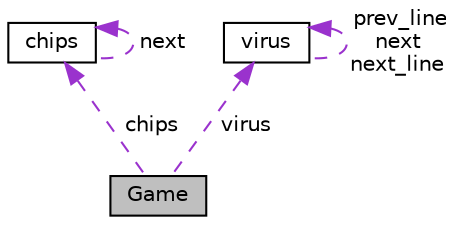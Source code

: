 digraph "Game"
{
 // LATEX_PDF_SIZE
  edge [fontname="Helvetica",fontsize="10",labelfontname="Helvetica",labelfontsize="10"];
  node [fontname="Helvetica",fontsize="10",shape=record];
  Node1 [label="Game",height=0.2,width=0.4,color="black", fillcolor="grey75", style="filled", fontcolor="black",tooltip="Structure d'un plateau de jeu."];
  Node2 -> Node1 [dir="back",color="darkorchid3",fontsize="10",style="dashed",label=" chips" ,fontname="Helvetica"];
  Node2 [label="chips",height=0.2,width=0.4,color="black", fillcolor="white", style="filled",URL="$structchips.html",tooltip="Structure d'un Chips."];
  Node2 -> Node2 [dir="back",color="darkorchid3",fontsize="10",style="dashed",label=" next" ,fontname="Helvetica"];
  Node3 -> Node1 [dir="back",color="darkorchid3",fontsize="10",style="dashed",label=" virus" ,fontname="Helvetica"];
  Node3 [label="virus",height=0.2,width=0.4,color="black", fillcolor="white", style="filled",URL="$structvirus.html",tooltip="Structure d'un Virus."];
  Node3 -> Node3 [dir="back",color="darkorchid3",fontsize="10",style="dashed",label=" prev_line\nnext\nnext_line" ,fontname="Helvetica"];
}
